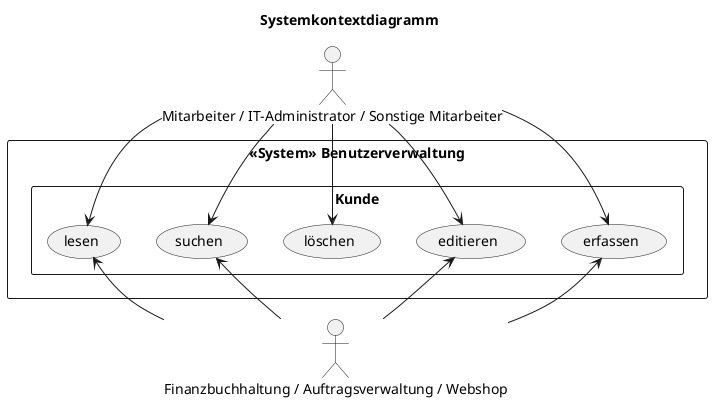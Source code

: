 @startuml

title Systemkontextdiagramm


rectangle "<<System>> Benutzerverwaltung" {
    rectangle Kunde {
        (erfassen)
        (editieren)
        (löschen)
        (suchen)
        (lesen)
    }
}

:Mitarbeiter / IT-Administrator / Sonstige Mitarbeiter: as user

user --> (erfassen)
user --> (editieren)
user --> (löschen)
user --> (suchen)
user --> (lesen)

:Finanzbuchhaltung / Auftragsverwaltung / Webshop: as api_user

(editieren) <-- api_user
(suchen) <-- api_user
(erfassen) <-- api_user
(lesen) <-- api_user

@enduml
